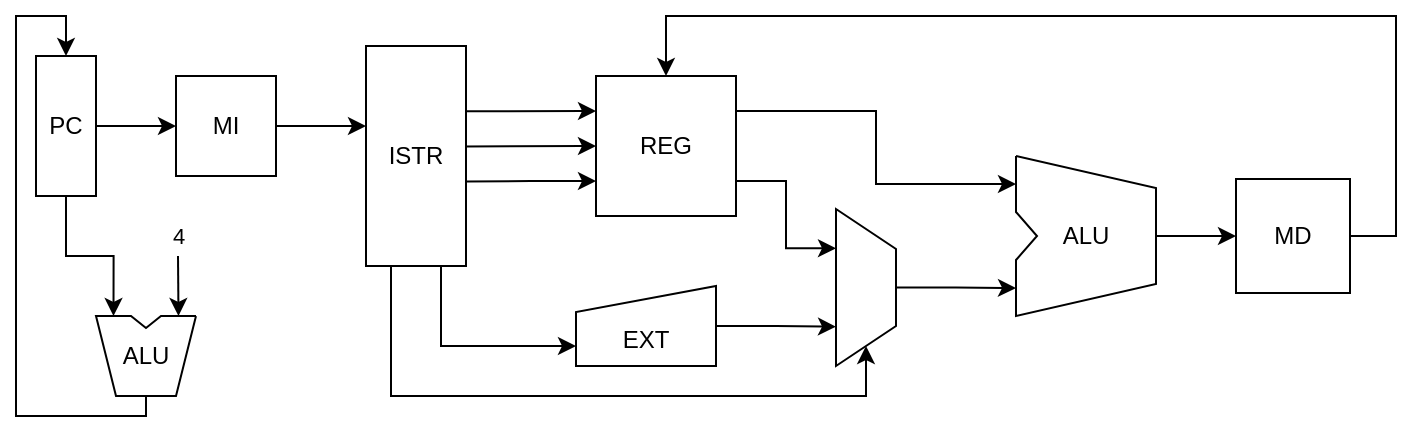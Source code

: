 <mxfile>
    <diagram id="XEawbZiUNfezBBzTMNYf" name="Pagina-1">
        <mxGraphModel dx="797" dy="2909" grid="1" gridSize="10" guides="1" tooltips="1" connect="1" arrows="1" fold="1" page="1" pageScale="1" pageWidth="827" pageHeight="1169" math="0" shadow="0">
            <root>
                <mxCell id="0"/>
                <mxCell id="1" parent="0"/>
                <mxCell id="3" style="edgeStyle=orthogonalEdgeStyle;rounded=0;html=1;exitX=0.5;exitY=0;exitDx=0;exitDy=0;entryX=0;entryY=0.5;entryDx=0;entryDy=0;startArrow=none;startFill=0;endArrow=classic;endFill=1;fontSize=12;" edge="1" parent="1" source="4" target="6">
                    <mxGeometry relative="1" as="geometry"/>
                </mxCell>
                <mxCell id="32" style="edgeStyle=orthogonalEdgeStyle;rounded=0;html=1;exitX=1;exitY=0.5;exitDx=0;exitDy=0;entryX=0;entryY=0.825;entryDx=0;entryDy=0;entryPerimeter=0;" edge="1" parent="1" source="4" target="26">
                    <mxGeometry relative="1" as="geometry"/>
                </mxCell>
                <mxCell id="4" value="PC" style="rounded=0;whiteSpace=wrap;html=1;direction=south;fontSize=12;" vertex="1" parent="1">
                    <mxGeometry x="110" y="-2220" width="30" height="70" as="geometry"/>
                </mxCell>
                <mxCell id="5" style="edgeStyle=none;rounded=0;html=1;exitX=1;exitY=0.5;exitDx=0;exitDy=0;entryX=0.364;entryY=1;entryDx=0;entryDy=0;sourcePerimeterSpacing=-2;targetPerimeterSpacing=2;entryPerimeter=0;fontSize=12;" edge="1" parent="1" source="6" target="17">
                    <mxGeometry relative="1" as="geometry"/>
                </mxCell>
                <mxCell id="6" value="MI" style="whiteSpace=wrap;html=1;aspect=fixed;fontSize=12;" vertex="1" parent="1">
                    <mxGeometry x="180" y="-2210" width="50" height="50" as="geometry"/>
                </mxCell>
                <mxCell id="7" style="edgeStyle=orthogonalEdgeStyle;html=1;exitX=1;exitY=0.25;exitDx=0;exitDy=0;entryX=0;entryY=0.175;entryDx=0;entryDy=0;entryPerimeter=0;rounded=0;fontSize=12;" edge="1" parent="1" source="10" target="19">
                    <mxGeometry relative="1" as="geometry">
                        <mxPoint x="500" y="-2175" as="targetPoint"/>
                    </mxGeometry>
                </mxCell>
                <mxCell id="8" style="edgeStyle=orthogonalEdgeStyle;html=1;exitX=1;exitY=0.75;exitDx=0;exitDy=0;entryX=0.25;entryY=1;entryDx=0;entryDy=0;rounded=0;" edge="1" parent="1" source="10" target="23">
                    <mxGeometry relative="1" as="geometry">
                        <mxPoint x="500" y="-2109.75" as="targetPoint"/>
                    </mxGeometry>
                </mxCell>
                <mxCell id="9" style="edgeStyle=orthogonalEdgeStyle;rounded=0;html=1;exitX=0;exitY=0.75;exitDx=0;exitDy=0;entryX=0.616;entryY=-0.007;entryDx=0;entryDy=0;entryPerimeter=0;startArrow=classic;startFill=1;endArrow=none;endFill=0;" edge="1" parent="1" source="10" target="17">
                    <mxGeometry relative="1" as="geometry"/>
                </mxCell>
                <mxCell id="10" value="REG" style="whiteSpace=wrap;html=1;aspect=fixed;fontSize=12;" vertex="1" parent="1">
                    <mxGeometry x="390" y="-2210" width="70" height="70" as="geometry"/>
                </mxCell>
                <mxCell id="11" style="edgeStyle=orthogonalEdgeStyle;html=1;exitX=1;exitY=0.5;exitDx=0;exitDy=0;entryX=0.75;entryY=1;entryDx=0;entryDy=0;rounded=0;fontSize=12;" edge="1" parent="1" source="12" target="23">
                    <mxGeometry relative="1" as="geometry">
                        <mxPoint x="500" y="-2075.25" as="targetPoint"/>
                    </mxGeometry>
                </mxCell>
                <mxCell id="12" value="EXT" style="shape=manualInput;whiteSpace=wrap;html=1;size=13;verticalAlign=middle;labelPosition=center;verticalLabelPosition=middle;align=center;spacingBottom=-5;spacingTop=9;fontSize=12;" vertex="1" parent="1">
                    <mxGeometry x="380" y="-2105" width="70" height="40" as="geometry"/>
                </mxCell>
                <mxCell id="13" style="edgeStyle=none;rounded=0;html=1;exitX=0.297;exitY=0.004;exitDx=0;exitDy=0;entryX=0;entryY=0.25;entryDx=0;entryDy=0;sourcePerimeterSpacing=-2;targetPerimeterSpacing=2;exitPerimeter=0;fontSize=12;" edge="1" parent="1" source="17" target="10">
                    <mxGeometry relative="1" as="geometry"/>
                </mxCell>
                <mxCell id="14" style="edgeStyle=none;rounded=0;html=1;exitX=0.457;exitY=0.015;exitDx=0;exitDy=0;sourcePerimeterSpacing=-2;targetPerimeterSpacing=2;exitPerimeter=0;entryX=0;entryY=0.5;entryDx=0;entryDy=0;fontSize=12;" edge="1" parent="1" source="17" target="10">
                    <mxGeometry relative="1" as="geometry">
                        <mxPoint x="300" y="-2175" as="targetPoint"/>
                        <Array as="points"/>
                    </mxGeometry>
                </mxCell>
                <mxCell id="15" style="edgeStyle=orthogonalEdgeStyle;rounded=0;html=1;exitX=1;exitY=0.25;exitDx=0;exitDy=0;entryX=0;entryY=0.75;entryDx=0;entryDy=0;startArrow=none;startFill=0;endArrow=classic;endFill=1;" edge="1" parent="1" source="17" target="12">
                    <mxGeometry relative="1" as="geometry"/>
                </mxCell>
                <mxCell id="16" style="edgeStyle=orthogonalEdgeStyle;rounded=0;html=1;exitX=1;exitY=0.75;exitDx=0;exitDy=0;entryX=1;entryY=0.5;entryDx=0;entryDy=0;startArrow=none;startFill=0;endArrow=classic;endFill=1;" edge="1" parent="1" source="17" target="23">
                    <mxGeometry relative="1" as="geometry">
                        <Array as="points">
                            <mxPoint x="288" y="-2050"/>
                            <mxPoint x="525" y="-2050"/>
                        </Array>
                    </mxGeometry>
                </mxCell>
                <mxCell id="17" value="ISTR" style="rounded=0;whiteSpace=wrap;html=1;direction=south;fontSize=12;" vertex="1" parent="1">
                    <mxGeometry x="275" y="-2225" width="50" height="110" as="geometry"/>
                </mxCell>
                <mxCell id="18" style="edgeStyle=orthogonalEdgeStyle;rounded=0;html=1;exitX=1;exitY=0.5;exitDx=0;exitDy=0;exitPerimeter=0;startArrow=none;startFill=0;endArrow=classic;endFill=1;entryX=0;entryY=0.5;entryDx=0;entryDy=0;fontSize=12;" edge="1" parent="1" source="19" target="21">
                    <mxGeometry relative="1" as="geometry">
                        <mxPoint x="630" y="-2114.8" as="targetPoint"/>
                    </mxGeometry>
                </mxCell>
                <mxCell id="19" value="ALU" style="shape=stencil(rZTdDoIgGIavhtOmMKvTRnXUaRdAislUcEh/dx+CtvzBFbU5t+995eEFPgEI1xmpKIABJyUFaAsg3ByO+q2lm63DILB1NqhJXdFYWfFKJCOnglqnVlLk9MYS1Y5hPKOSqcZFOxBs9DfNg/CJxPlZigtPekZnV6QhjIzOLsW1yX63k7SxHr0KwP0MoGD8DfBaWYv4B2PtwegTXkR/xDLyWEjUQ0Q/h0AeIb44UoS1PuoXozqaDOFUSDrTfSkrCtvKM7M6WnQ6Tuc5qWaYIxbCseBc/3JM8HoSq31NJowr5xYuwtXsOXwGWUMPSDiAOBBmC8YrNbK9rYzwBA==);whiteSpace=wrap;html=1;fontSize=12;" vertex="1" parent="1">
                    <mxGeometry x="600" y="-2170" width="70" height="80" as="geometry"/>
                </mxCell>
                <mxCell id="20" style="edgeStyle=orthogonalEdgeStyle;rounded=0;html=1;exitX=1;exitY=0.5;exitDx=0;exitDy=0;entryX=0.5;entryY=0;entryDx=0;entryDy=0;fontSize=12;" edge="1" parent="1" source="21" target="10">
                    <mxGeometry relative="1" as="geometry">
                        <Array as="points">
                            <mxPoint x="790" y="-2130"/>
                            <mxPoint x="790" y="-2240"/>
                            <mxPoint x="425" y="-2240"/>
                        </Array>
                    </mxGeometry>
                </mxCell>
                <mxCell id="21" value="MD" style="whiteSpace=wrap;html=1;aspect=fixed;fontSize=12;" vertex="1" parent="1">
                    <mxGeometry x="710" y="-2158.5" width="57" height="57" as="geometry"/>
                </mxCell>
                <mxCell id="22" style="edgeStyle=orthogonalEdgeStyle;rounded=0;html=1;exitX=0.5;exitY=0;exitDx=0;exitDy=0;entryX=0;entryY=0.825;entryDx=0;entryDy=0;entryPerimeter=0;" edge="1" parent="1" source="23" target="19">
                    <mxGeometry relative="1" as="geometry"/>
                </mxCell>
                <mxCell id="23" value="" style="shape=trapezoid;perimeter=trapezoidPerimeter;whiteSpace=wrap;html=1;fixedSize=1;direction=south;" vertex="1" parent="1">
                    <mxGeometry x="510" y="-2143.5" width="30" height="78.5" as="geometry"/>
                </mxCell>
                <mxCell id="34" style="edgeStyle=orthogonalEdgeStyle;rounded=0;html=1;exitX=1;exitY=0.5;exitDx=0;exitDy=0;exitPerimeter=0;entryX=0;entryY=0.5;entryDx=0;entryDy=0;" edge="1" parent="1" source="26" target="4">
                    <mxGeometry relative="1" as="geometry">
                        <Array as="points">
                            <mxPoint x="165" y="-2040"/>
                            <mxPoint x="100" y="-2040"/>
                            <mxPoint x="100" y="-2240"/>
                            <mxPoint x="125" y="-2240"/>
                        </Array>
                    </mxGeometry>
                </mxCell>
                <mxCell id="26" value="ALU" style="shape=stencil(rZTdDoIgGIavhtOmMKvTRnXUaRdAislUcEh/dx+CtvzBFbU5t+995eEFPgEI1xmpKIABJyUFaAsg3ByO+q2lm63DILB1NqhJXdFYWfFKJCOnglqnVlLk9MYS1Y5hPKOSqcZFOxBs9DfNg/CJxPlZigtPekZnV6QhjIzOLsW1yX63k7SxHr0KwP0MoGD8DfBaWYv4B2PtwegTXkR/xDLyWEjUQ0Q/h0AeIb44UoS1PuoXozqaDOFUSDrTfSkrCtvKM7M6WnQ6Tuc5qWaYIxbCseBc/3JM8HoSq31NJowr5xYuwtXsOXwGWUMPSDiAOBBmC8YrNbK9rYzwBA==);whiteSpace=wrap;html=1;direction=south;" vertex="1" parent="1">
                    <mxGeometry x="140" y="-2090" width="50" height="40" as="geometry"/>
                </mxCell>
                <mxCell id="33" value="4" style="edgeStyle=none;orthogonalLoop=1;jettySize=auto;html=1;rounded=0;entryX=0;entryY=0.175;entryDx=0;entryDy=0;entryPerimeter=0;" edge="1" parent="1" target="26">
                    <mxGeometry x="-1" y="10" width="80" relative="1" as="geometry">
                        <mxPoint x="181" y="-2120" as="sourcePoint"/>
                        <mxPoint x="280" y="-2120" as="targetPoint"/>
                        <Array as="points"/>
                        <mxPoint x="-10" y="-10" as="offset"/>
                    </mxGeometry>
                </mxCell>
            </root>
        </mxGraphModel>
    </diagram>
</mxfile>